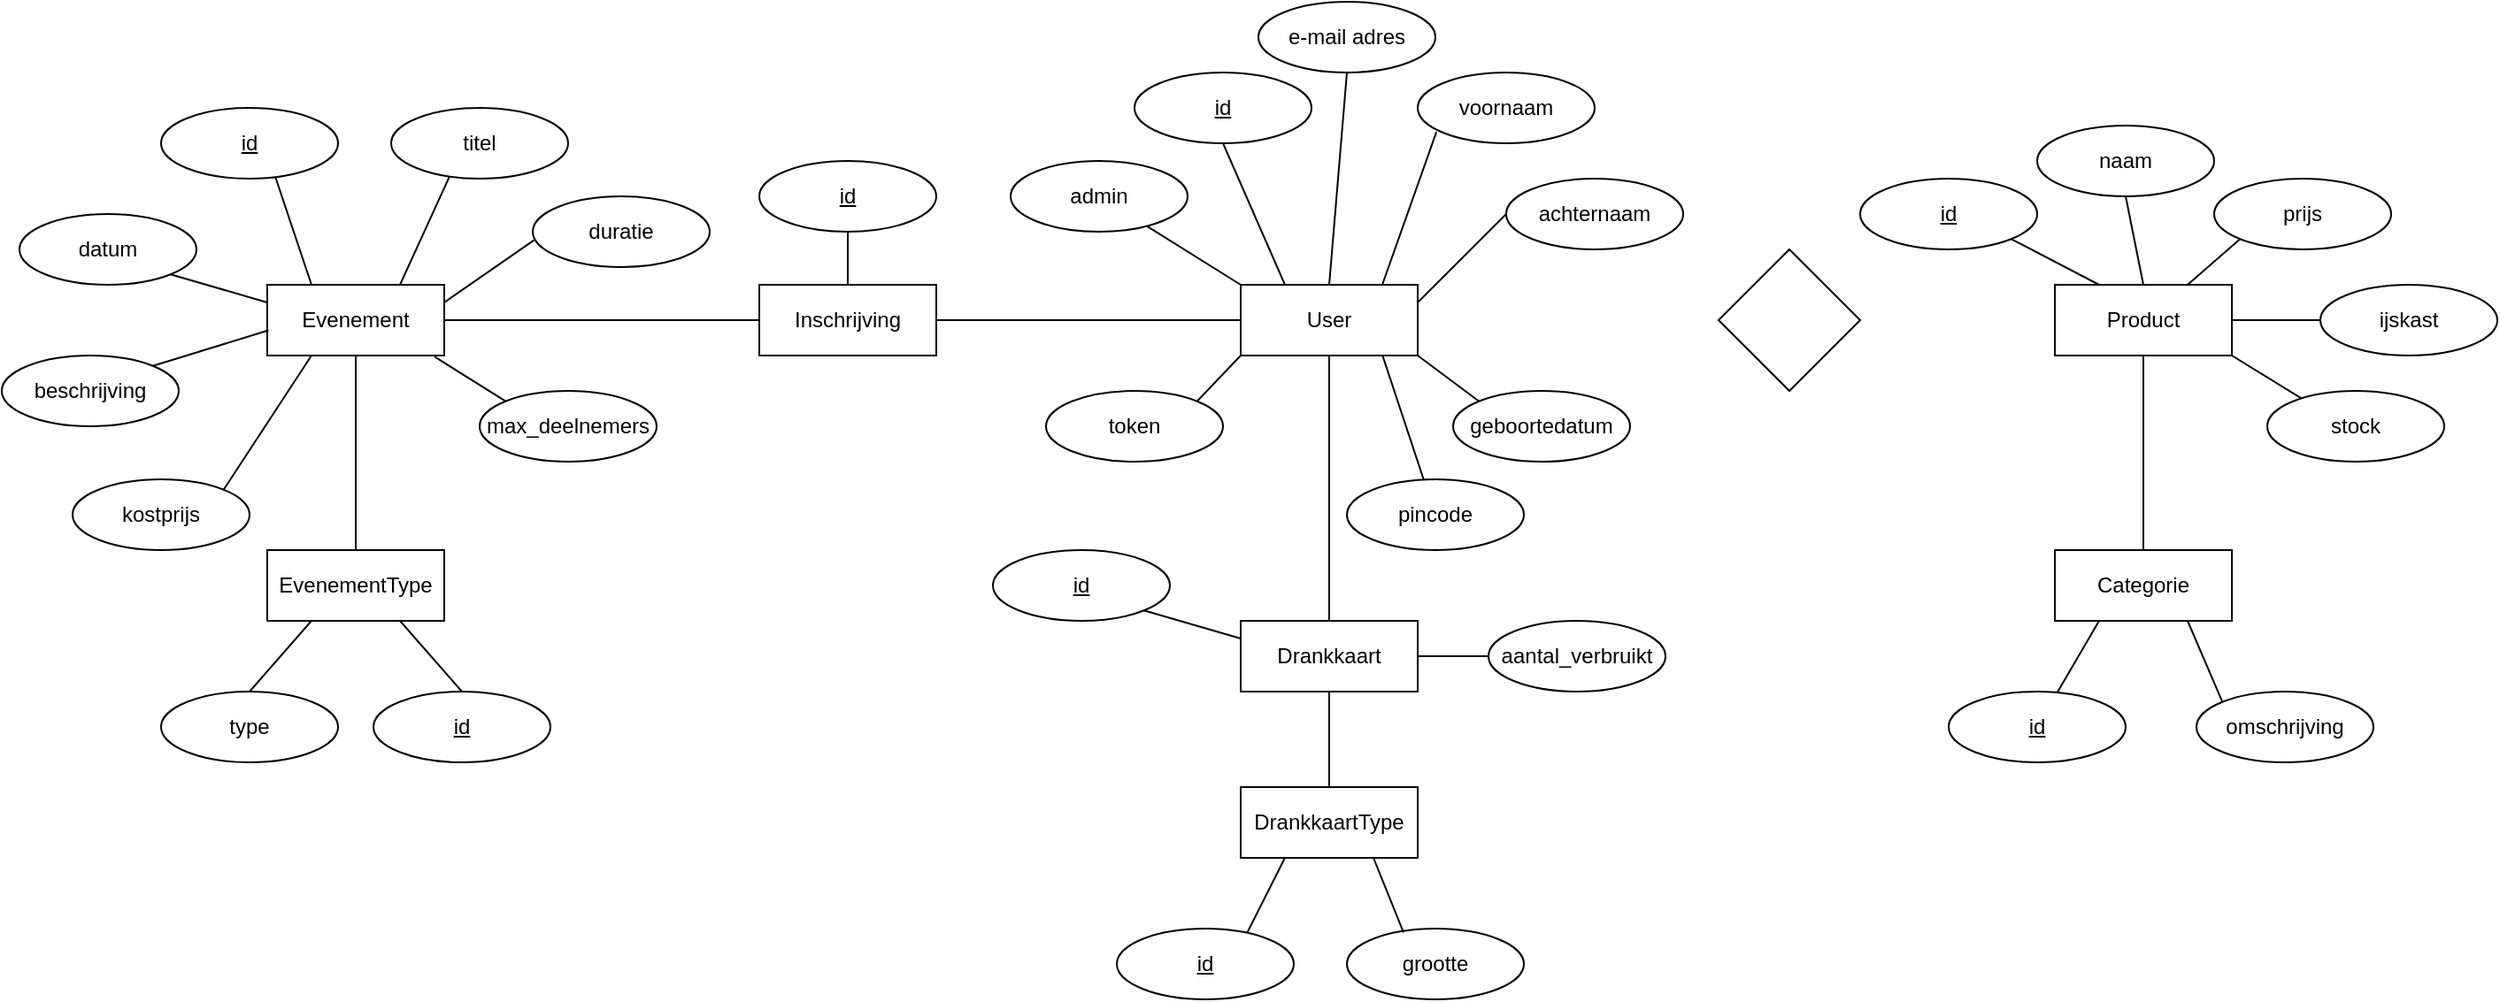 <mxfile version="14.4.4" type="device"><diagram id="R2lEEEUBdFMjLlhIrx00" name="Page-1"><mxGraphModel dx="1178" dy="641" grid="1" gridSize="10" guides="1" tooltips="1" connect="1" arrows="1" fold="1" page="1" pageScale="1" pageWidth="850" pageHeight="1100" math="0" shadow="0" extFonts="Permanent Marker^https://fonts.googleapis.com/css?family=Permanent+Marker"><root><mxCell id="0"/><mxCell id="1" parent="0"/><mxCell id="EXzMceX3BMvzbaZSqiZ0-38" style="edgeStyle=none;rounded=0;orthogonalLoop=1;jettySize=auto;html=1;exitX=1;exitY=0.25;exitDx=0;exitDy=0;entryX=0.007;entryY=0.62;entryDx=0;entryDy=0;entryPerimeter=0;endArrow=none;endFill=0;" edge="1" parent="1" source="EXzMceX3BMvzbaZSqiZ0-1" target="EXzMceX3BMvzbaZSqiZ0-14"><mxGeometry relative="1" as="geometry"/></mxCell><mxCell id="EXzMceX3BMvzbaZSqiZ0-39" style="edgeStyle=none;rounded=0;orthogonalLoop=1;jettySize=auto;html=1;exitX=0.75;exitY=0;exitDx=0;exitDy=0;entryX=0.333;entryY=0.952;entryDx=0;entryDy=0;entryPerimeter=0;endArrow=none;endFill=0;" edge="1" parent="1" source="EXzMceX3BMvzbaZSqiZ0-1" target="EXzMceX3BMvzbaZSqiZ0-7"><mxGeometry relative="1" as="geometry"/></mxCell><mxCell id="EXzMceX3BMvzbaZSqiZ0-41" style="edgeStyle=none;rounded=0;orthogonalLoop=1;jettySize=auto;html=1;exitX=0.25;exitY=0;exitDx=0;exitDy=0;entryX=0.644;entryY=0.963;entryDx=0;entryDy=0;entryPerimeter=0;endArrow=none;endFill=0;" edge="1" parent="1" source="EXzMceX3BMvzbaZSqiZ0-1" target="EXzMceX3BMvzbaZSqiZ0-4"><mxGeometry relative="1" as="geometry"/></mxCell><mxCell id="EXzMceX3BMvzbaZSqiZ0-44" style="edgeStyle=none;rounded=0;orthogonalLoop=1;jettySize=auto;html=1;exitX=1;exitY=0.5;exitDx=0;exitDy=0;endArrow=none;endFill=0;entryX=0;entryY=0.5;entryDx=0;entryDy=0;" edge="1" parent="1" source="EXzMceX3BMvzbaZSqiZ0-1" target="EXzMceX3BMvzbaZSqiZ0-2"><mxGeometry relative="1" as="geometry"><mxPoint x="708" y="280" as="targetPoint"/></mxGeometry></mxCell><mxCell id="EXzMceX3BMvzbaZSqiZ0-46" style="edgeStyle=none;rounded=0;orthogonalLoop=1;jettySize=auto;html=1;exitX=0.5;exitY=1;exitDx=0;exitDy=0;entryX=0.5;entryY=0;entryDx=0;entryDy=0;endArrow=none;endFill=0;" edge="1" parent="1" source="EXzMceX3BMvzbaZSqiZ0-1" target="EXzMceX3BMvzbaZSqiZ0-12"><mxGeometry relative="1" as="geometry"/></mxCell><mxCell id="EXzMceX3BMvzbaZSqiZ0-1" value="Evenement" style="whiteSpace=wrap;html=1;align=center;" vertex="1" parent="1"><mxGeometry x="400" y="260" width="100" height="40" as="geometry"/></mxCell><mxCell id="EXzMceX3BMvzbaZSqiZ0-45" style="edgeStyle=none;rounded=0;orthogonalLoop=1;jettySize=auto;html=1;exitX=0.5;exitY=0;exitDx=0;exitDy=0;entryX=0.5;entryY=1;entryDx=0;entryDy=0;endArrow=none;endFill=0;" edge="1" parent="1" source="EXzMceX3BMvzbaZSqiZ0-2" target="EXzMceX3BMvzbaZSqiZ0-5"><mxGeometry relative="1" as="geometry"/></mxCell><mxCell id="EXzMceX3BMvzbaZSqiZ0-2" value="Inschrijving" style="whiteSpace=wrap;html=1;align=center;" vertex="1" parent="1"><mxGeometry x="678" y="260" width="100" height="40" as="geometry"/></mxCell><mxCell id="EXzMceX3BMvzbaZSqiZ0-32" style="edgeStyle=none;rounded=0;orthogonalLoop=1;jettySize=auto;html=1;exitX=0.25;exitY=0;exitDx=0;exitDy=0;entryX=0.5;entryY=1;entryDx=0;entryDy=0;endArrow=none;endFill=0;" edge="1" parent="1" source="EXzMceX3BMvzbaZSqiZ0-3" target="EXzMceX3BMvzbaZSqiZ0-6"><mxGeometry relative="1" as="geometry"/></mxCell><mxCell id="EXzMceX3BMvzbaZSqiZ0-33" style="edgeStyle=none;rounded=0;orthogonalLoop=1;jettySize=auto;html=1;exitX=0.5;exitY=0;exitDx=0;exitDy=0;entryX=0.5;entryY=1;entryDx=0;entryDy=0;endArrow=none;endFill=0;" edge="1" parent="1" source="EXzMceX3BMvzbaZSqiZ0-3" target="EXzMceX3BMvzbaZSqiZ0-23"><mxGeometry relative="1" as="geometry"/></mxCell><mxCell id="EXzMceX3BMvzbaZSqiZ0-34" style="edgeStyle=none;rounded=0;orthogonalLoop=1;jettySize=auto;html=1;entryX=0.106;entryY=0.839;entryDx=0;entryDy=0;entryPerimeter=0;endArrow=none;endFill=0;" edge="1" parent="1" target="EXzMceX3BMvzbaZSqiZ0-24"><mxGeometry relative="1" as="geometry"><mxPoint x="1030" y="260" as="sourcePoint"/></mxGeometry></mxCell><mxCell id="EXzMceX3BMvzbaZSqiZ0-35" style="edgeStyle=none;rounded=0;orthogonalLoop=1;jettySize=auto;html=1;exitX=1;exitY=0.25;exitDx=0;exitDy=0;entryX=0;entryY=0.5;entryDx=0;entryDy=0;endArrow=none;endFill=0;" edge="1" parent="1" source="EXzMceX3BMvzbaZSqiZ0-3" target="EXzMceX3BMvzbaZSqiZ0-25"><mxGeometry relative="1" as="geometry"/></mxCell><mxCell id="EXzMceX3BMvzbaZSqiZ0-37" style="edgeStyle=none;rounded=0;orthogonalLoop=1;jettySize=auto;html=1;exitX=0;exitY=0.5;exitDx=0;exitDy=0;entryX=1;entryY=0.5;entryDx=0;entryDy=0;endArrow=none;endFill=0;" edge="1" parent="1" source="EXzMceX3BMvzbaZSqiZ0-3" target="EXzMceX3BMvzbaZSqiZ0-2"><mxGeometry relative="1" as="geometry"/></mxCell><mxCell id="EXzMceX3BMvzbaZSqiZ0-53" style="edgeStyle=none;rounded=0;orthogonalLoop=1;jettySize=auto;html=1;exitX=0.8;exitY=0.989;exitDx=0;exitDy=0;endArrow=none;endFill=0;exitPerimeter=0;" edge="1" parent="1" source="EXzMceX3BMvzbaZSqiZ0-3" target="EXzMceX3BMvzbaZSqiZ0-52"><mxGeometry relative="1" as="geometry"/></mxCell><mxCell id="EXzMceX3BMvzbaZSqiZ0-66" style="edgeStyle=none;rounded=0;orthogonalLoop=1;jettySize=auto;html=1;exitX=0.5;exitY=1;exitDx=0;exitDy=0;entryX=0.5;entryY=0;entryDx=0;entryDy=0;endArrow=none;endFill=0;" edge="1" parent="1" source="EXzMceX3BMvzbaZSqiZ0-3" target="EXzMceX3BMvzbaZSqiZ0-65"><mxGeometry relative="1" as="geometry"/></mxCell><mxCell id="EXzMceX3BMvzbaZSqiZ0-3" value="User" style="whiteSpace=wrap;html=1;align=center;" vertex="1" parent="1"><mxGeometry x="950" y="260" width="100" height="40" as="geometry"/></mxCell><mxCell id="EXzMceX3BMvzbaZSqiZ0-4" value="id" style="ellipse;whiteSpace=wrap;html=1;align=center;fontStyle=4;" vertex="1" parent="1"><mxGeometry x="340" y="160" width="100" height="40" as="geometry"/></mxCell><mxCell id="EXzMceX3BMvzbaZSqiZ0-5" value="id" style="ellipse;whiteSpace=wrap;html=1;align=center;fontStyle=4;" vertex="1" parent="1"><mxGeometry x="678" y="190" width="100" height="40" as="geometry"/></mxCell><mxCell id="EXzMceX3BMvzbaZSqiZ0-6" value="id" style="ellipse;whiteSpace=wrap;html=1;align=center;fontStyle=4;" vertex="1" parent="1"><mxGeometry x="890" y="140" width="100" height="40" as="geometry"/></mxCell><mxCell id="EXzMceX3BMvzbaZSqiZ0-7" value="titel" style="ellipse;whiteSpace=wrap;html=1;align=center;" vertex="1" parent="1"><mxGeometry x="470" y="160" width="100" height="40" as="geometry"/></mxCell><mxCell id="EXzMceX3BMvzbaZSqiZ0-40" style="edgeStyle=none;rounded=0;orthogonalLoop=1;jettySize=auto;html=1;exitX=1;exitY=1;exitDx=0;exitDy=0;entryX=0;entryY=0.25;entryDx=0;entryDy=0;endArrow=none;endFill=0;" edge="1" parent="1" source="EXzMceX3BMvzbaZSqiZ0-8" target="EXzMceX3BMvzbaZSqiZ0-1"><mxGeometry relative="1" as="geometry"/></mxCell><mxCell id="EXzMceX3BMvzbaZSqiZ0-8" value="datum" style="ellipse;whiteSpace=wrap;html=1;align=center;" vertex="1" parent="1"><mxGeometry x="260" y="220" width="100" height="40" as="geometry"/></mxCell><mxCell id="EXzMceX3BMvzbaZSqiZ0-42" style="edgeStyle=none;rounded=0;orthogonalLoop=1;jettySize=auto;html=1;exitX=1;exitY=0;exitDx=0;exitDy=0;entryX=0.007;entryY=0.644;entryDx=0;entryDy=0;entryPerimeter=0;endArrow=none;endFill=0;" edge="1" parent="1" source="EXzMceX3BMvzbaZSqiZ0-9" target="EXzMceX3BMvzbaZSqiZ0-1"><mxGeometry relative="1" as="geometry"/></mxCell><mxCell id="EXzMceX3BMvzbaZSqiZ0-9" value="beschrijving" style="ellipse;whiteSpace=wrap;html=1;align=center;" vertex="1" parent="1"><mxGeometry x="250" y="300" width="100" height="40" as="geometry"/></mxCell><mxCell id="EXzMceX3BMvzbaZSqiZ0-43" style="edgeStyle=none;rounded=0;orthogonalLoop=1;jettySize=auto;html=1;exitX=1;exitY=0;exitDx=0;exitDy=0;entryX=0.25;entryY=1;entryDx=0;entryDy=0;endArrow=none;endFill=0;" edge="1" parent="1" source="EXzMceX3BMvzbaZSqiZ0-10" target="EXzMceX3BMvzbaZSqiZ0-1"><mxGeometry relative="1" as="geometry"/></mxCell><mxCell id="EXzMceX3BMvzbaZSqiZ0-10" value="kostprijs" style="ellipse;whiteSpace=wrap;html=1;align=center;" vertex="1" parent="1"><mxGeometry x="290" y="370" width="100" height="40" as="geometry"/></mxCell><mxCell id="EXzMceX3BMvzbaZSqiZ0-11" value="type" style="ellipse;whiteSpace=wrap;html=1;align=center;" vertex="1" parent="1"><mxGeometry x="340" y="490" width="100" height="40" as="geometry"/></mxCell><mxCell id="EXzMceX3BMvzbaZSqiZ0-47" style="edgeStyle=none;rounded=0;orthogonalLoop=1;jettySize=auto;html=1;exitX=0.75;exitY=1;exitDx=0;exitDy=0;entryX=0.5;entryY=0;entryDx=0;entryDy=0;endArrow=none;endFill=0;" edge="1" parent="1" source="EXzMceX3BMvzbaZSqiZ0-12" target="EXzMceX3BMvzbaZSqiZ0-13"><mxGeometry relative="1" as="geometry"/></mxCell><mxCell id="EXzMceX3BMvzbaZSqiZ0-48" style="edgeStyle=none;rounded=0;orthogonalLoop=1;jettySize=auto;html=1;exitX=0.25;exitY=1;exitDx=0;exitDy=0;entryX=0.5;entryY=0;entryDx=0;entryDy=0;endArrow=none;endFill=0;" edge="1" parent="1" source="EXzMceX3BMvzbaZSqiZ0-12" target="EXzMceX3BMvzbaZSqiZ0-11"><mxGeometry relative="1" as="geometry"/></mxCell><mxCell id="EXzMceX3BMvzbaZSqiZ0-12" value="EvenementType" style="rounded=0;whiteSpace=wrap;html=1;" vertex="1" parent="1"><mxGeometry x="400" y="410" width="100" height="40" as="geometry"/></mxCell><mxCell id="EXzMceX3BMvzbaZSqiZ0-13" value="&lt;u&gt;id&lt;/u&gt;" style="ellipse;whiteSpace=wrap;html=1;align=center;" vertex="1" parent="1"><mxGeometry x="460" y="490" width="100" height="40" as="geometry"/></mxCell><mxCell id="EXzMceX3BMvzbaZSqiZ0-14" value="duratie" style="ellipse;whiteSpace=wrap;html=1;align=center;" vertex="1" parent="1"><mxGeometry x="550" y="210" width="100" height="40" as="geometry"/></mxCell><mxCell id="EXzMceX3BMvzbaZSqiZ0-23" value="e-mail adres" style="ellipse;whiteSpace=wrap;html=1;align=center;" vertex="1" parent="1"><mxGeometry x="960" y="100" width="100" height="40" as="geometry"/></mxCell><mxCell id="EXzMceX3BMvzbaZSqiZ0-24" value="voornaam" style="ellipse;whiteSpace=wrap;html=1;align=center;" vertex="1" parent="1"><mxGeometry x="1050" y="140" width="100" height="40" as="geometry"/></mxCell><mxCell id="EXzMceX3BMvzbaZSqiZ0-25" value="achternaam" style="ellipse;whiteSpace=wrap;html=1;align=center;" vertex="1" parent="1"><mxGeometry x="1100" y="200" width="100" height="40" as="geometry"/></mxCell><mxCell id="EXzMceX3BMvzbaZSqiZ0-36" style="edgeStyle=none;rounded=0;orthogonalLoop=1;jettySize=auto;html=1;exitX=0;exitY=0;exitDx=0;exitDy=0;entryX=1;entryY=1;entryDx=0;entryDy=0;endArrow=none;endFill=0;" edge="1" parent="1" source="EXzMceX3BMvzbaZSqiZ0-27" target="EXzMceX3BMvzbaZSqiZ0-3"><mxGeometry relative="1" as="geometry"/></mxCell><mxCell id="EXzMceX3BMvzbaZSqiZ0-27" value="geboortedatum" style="ellipse;whiteSpace=wrap;html=1;align=center;" vertex="1" parent="1"><mxGeometry x="1070" y="320" width="100" height="40" as="geometry"/></mxCell><mxCell id="EXzMceX3BMvzbaZSqiZ0-31" style="rounded=0;orthogonalLoop=1;jettySize=auto;html=1;entryX=0;entryY=0;entryDx=0;entryDy=0;endArrow=none;endFill=0;" edge="1" parent="1" source="EXzMceX3BMvzbaZSqiZ0-29" target="EXzMceX3BMvzbaZSqiZ0-3"><mxGeometry relative="1" as="geometry"/></mxCell><mxCell id="EXzMceX3BMvzbaZSqiZ0-29" value="admin" style="ellipse;whiteSpace=wrap;html=1;align=center;" vertex="1" parent="1"><mxGeometry x="820" y="190" width="100" height="40" as="geometry"/></mxCell><mxCell id="EXzMceX3BMvzbaZSqiZ0-51" style="edgeStyle=none;rounded=0;orthogonalLoop=1;jettySize=auto;html=1;exitX=0;exitY=0;exitDx=0;exitDy=0;entryX=0.946;entryY=1.018;entryDx=0;entryDy=0;entryPerimeter=0;endArrow=none;endFill=0;" edge="1" parent="1" source="EXzMceX3BMvzbaZSqiZ0-50" target="EXzMceX3BMvzbaZSqiZ0-1"><mxGeometry relative="1" as="geometry"/></mxCell><mxCell id="EXzMceX3BMvzbaZSqiZ0-50" value="max_deelnemers" style="ellipse;whiteSpace=wrap;html=1;align=center;" vertex="1" parent="1"><mxGeometry x="520" y="320" width="100" height="40" as="geometry"/></mxCell><mxCell id="EXzMceX3BMvzbaZSqiZ0-52" value="pincode" style="ellipse;whiteSpace=wrap;html=1;align=center;" vertex="1" parent="1"><mxGeometry x="1010" y="370" width="100" height="40" as="geometry"/></mxCell><mxCell id="EXzMceX3BMvzbaZSqiZ0-63" style="edgeStyle=none;rounded=0;orthogonalLoop=1;jettySize=auto;html=1;exitX=1;exitY=0;exitDx=0;exitDy=0;entryX=0;entryY=1;entryDx=0;entryDy=0;endArrow=none;endFill=0;" edge="1" parent="1" source="EXzMceX3BMvzbaZSqiZ0-61" target="EXzMceX3BMvzbaZSqiZ0-3"><mxGeometry relative="1" as="geometry"/></mxCell><mxCell id="EXzMceX3BMvzbaZSqiZ0-61" value="token" style="ellipse;whiteSpace=wrap;html=1;align=center;" vertex="1" parent="1"><mxGeometry x="840" y="320" width="100" height="40" as="geometry"/></mxCell><mxCell id="EXzMceX3BMvzbaZSqiZ0-73" style="edgeStyle=none;rounded=0;orthogonalLoop=1;jettySize=auto;html=1;exitX=1;exitY=0.5;exitDx=0;exitDy=0;entryX=0;entryY=0.5;entryDx=0;entryDy=0;endArrow=none;endFill=0;" edge="1" parent="1" source="EXzMceX3BMvzbaZSqiZ0-65" target="EXzMceX3BMvzbaZSqiZ0-71"><mxGeometry relative="1" as="geometry"/></mxCell><mxCell id="EXzMceX3BMvzbaZSqiZ0-75" style="edgeStyle=none;rounded=0;orthogonalLoop=1;jettySize=auto;html=1;exitX=0.5;exitY=1;exitDx=0;exitDy=0;entryX=0.5;entryY=0;entryDx=0;entryDy=0;endArrow=none;endFill=0;" edge="1" parent="1" source="EXzMceX3BMvzbaZSqiZ0-65" target="EXzMceX3BMvzbaZSqiZ0-74"><mxGeometry relative="1" as="geometry"/></mxCell><mxCell id="EXzMceX3BMvzbaZSqiZ0-65" value="Drankkaart" style="whiteSpace=wrap;html=1;align=center;" vertex="1" parent="1"><mxGeometry x="950" y="450" width="100" height="40" as="geometry"/></mxCell><mxCell id="EXzMceX3BMvzbaZSqiZ0-68" style="edgeStyle=none;rounded=0;orthogonalLoop=1;jettySize=auto;html=1;exitX=1;exitY=1;exitDx=0;exitDy=0;entryX=0;entryY=0.25;entryDx=0;entryDy=0;endArrow=none;endFill=0;" edge="1" parent="1" source="EXzMceX3BMvzbaZSqiZ0-67" target="EXzMceX3BMvzbaZSqiZ0-65"><mxGeometry relative="1" as="geometry"/></mxCell><mxCell id="EXzMceX3BMvzbaZSqiZ0-67" value="id" style="ellipse;whiteSpace=wrap;html=1;align=center;fontStyle=4;" vertex="1" parent="1"><mxGeometry x="810" y="410" width="100" height="40" as="geometry"/></mxCell><mxCell id="EXzMceX3BMvzbaZSqiZ0-70" value="grootte" style="ellipse;whiteSpace=wrap;html=1;align=center;" vertex="1" parent="1"><mxGeometry x="1010" y="624" width="100" height="40" as="geometry"/></mxCell><mxCell id="EXzMceX3BMvzbaZSqiZ0-71" value="aantal_verbruikt" style="ellipse;whiteSpace=wrap;html=1;align=center;" vertex="1" parent="1"><mxGeometry x="1090" y="450" width="100" height="40" as="geometry"/></mxCell><mxCell id="EXzMceX3BMvzbaZSqiZ0-76" style="edgeStyle=none;rounded=0;orthogonalLoop=1;jettySize=auto;html=1;exitX=0.75;exitY=1;exitDx=0;exitDy=0;entryX=0.32;entryY=0.054;entryDx=0;entryDy=0;endArrow=none;endFill=0;entryPerimeter=0;" edge="1" parent="1" source="EXzMceX3BMvzbaZSqiZ0-74" target="EXzMceX3BMvzbaZSqiZ0-70"><mxGeometry relative="1" as="geometry"/></mxCell><mxCell id="EXzMceX3BMvzbaZSqiZ0-78" style="edgeStyle=none;rounded=0;orthogonalLoop=1;jettySize=auto;html=1;exitX=0.25;exitY=1;exitDx=0;exitDy=0;entryX=0.729;entryY=0.096;entryDx=0;entryDy=0;endArrow=none;endFill=0;entryPerimeter=0;" edge="1" parent="1" source="EXzMceX3BMvzbaZSqiZ0-74" target="EXzMceX3BMvzbaZSqiZ0-77"><mxGeometry relative="1" as="geometry"/></mxCell><mxCell id="EXzMceX3BMvzbaZSqiZ0-74" value="DrankkaartType" style="whiteSpace=wrap;html=1;align=center;" vertex="1" parent="1"><mxGeometry x="950" y="544" width="100" height="40" as="geometry"/></mxCell><mxCell id="EXzMceX3BMvzbaZSqiZ0-77" value="id" style="ellipse;whiteSpace=wrap;html=1;align=center;fontStyle=4;" vertex="1" parent="1"><mxGeometry x="880" y="624" width="100" height="40" as="geometry"/></mxCell><mxCell id="EXzMceX3BMvzbaZSqiZ0-85" style="edgeStyle=none;rounded=0;orthogonalLoop=1;jettySize=auto;html=1;exitX=0.5;exitY=1;exitDx=0;exitDy=0;entryX=0.5;entryY=0;entryDx=0;entryDy=0;endArrow=none;endFill=0;" edge="1" parent="1" source="EXzMceX3BMvzbaZSqiZ0-79" target="EXzMceX3BMvzbaZSqiZ0-80"><mxGeometry relative="1" as="geometry"/></mxCell><mxCell id="EXzMceX3BMvzbaZSqiZ0-107" style="edgeStyle=none;rounded=0;orthogonalLoop=1;jettySize=auto;html=1;exitX=1;exitY=0.5;exitDx=0;exitDy=0;entryX=0;entryY=0.5;entryDx=0;entryDy=0;endArrow=none;endFill=0;" edge="1" parent="1" source="EXzMceX3BMvzbaZSqiZ0-79" target="EXzMceX3BMvzbaZSqiZ0-109"><mxGeometry relative="1" as="geometry"><mxPoint x="1580" y="280" as="targetPoint"/></mxGeometry></mxCell><mxCell id="EXzMceX3BMvzbaZSqiZ0-111" style="edgeStyle=none;rounded=0;orthogonalLoop=1;jettySize=auto;html=1;exitX=1;exitY=1;exitDx=0;exitDy=0;entryX=0.211;entryY=0.132;entryDx=0;entryDy=0;entryPerimeter=0;endArrow=none;endFill=0;" edge="1" parent="1" source="EXzMceX3BMvzbaZSqiZ0-79" target="EXzMceX3BMvzbaZSqiZ0-110"><mxGeometry relative="1" as="geometry"/></mxCell><mxCell id="EXzMceX3BMvzbaZSqiZ0-79" value="Product" style="whiteSpace=wrap;html=1;align=center;" vertex="1" parent="1"><mxGeometry x="1410" y="260" width="100" height="40" as="geometry"/></mxCell><mxCell id="EXzMceX3BMvzbaZSqiZ0-83" style="edgeStyle=none;rounded=0;orthogonalLoop=1;jettySize=auto;html=1;exitX=0.25;exitY=1;exitDx=0;exitDy=0;endArrow=none;endFill=0;" edge="1" parent="1" source="EXzMceX3BMvzbaZSqiZ0-80" target="EXzMceX3BMvzbaZSqiZ0-81"><mxGeometry relative="1" as="geometry"/></mxCell><mxCell id="EXzMceX3BMvzbaZSqiZ0-84" style="edgeStyle=none;rounded=0;orthogonalLoop=1;jettySize=auto;html=1;exitX=0.75;exitY=1;exitDx=0;exitDy=0;entryX=0;entryY=0;entryDx=0;entryDy=0;endArrow=none;endFill=0;" edge="1" parent="1" source="EXzMceX3BMvzbaZSqiZ0-80" target="EXzMceX3BMvzbaZSqiZ0-82"><mxGeometry relative="1" as="geometry"/></mxCell><mxCell id="EXzMceX3BMvzbaZSqiZ0-80" value="Categorie" style="whiteSpace=wrap;html=1;align=center;" vertex="1" parent="1"><mxGeometry x="1410" y="410" width="100" height="40" as="geometry"/></mxCell><mxCell id="EXzMceX3BMvzbaZSqiZ0-81" value="id" style="ellipse;whiteSpace=wrap;html=1;align=center;fontStyle=4;" vertex="1" parent="1"><mxGeometry x="1350" y="490" width="100" height="40" as="geometry"/></mxCell><mxCell id="EXzMceX3BMvzbaZSqiZ0-82" value="omschrijving" style="ellipse;whiteSpace=wrap;html=1;align=center;" vertex="1" parent="1"><mxGeometry x="1490" y="490" width="100" height="40" as="geometry"/></mxCell><mxCell id="EXzMceX3BMvzbaZSqiZ0-87" style="edgeStyle=none;rounded=0;orthogonalLoop=1;jettySize=auto;html=1;exitX=1;exitY=1;exitDx=0;exitDy=0;entryX=0.25;entryY=0;entryDx=0;entryDy=0;endArrow=none;endFill=0;" edge="1" parent="1" source="EXzMceX3BMvzbaZSqiZ0-86" target="EXzMceX3BMvzbaZSqiZ0-79"><mxGeometry relative="1" as="geometry"/></mxCell><mxCell id="EXzMceX3BMvzbaZSqiZ0-86" value="id" style="ellipse;whiteSpace=wrap;html=1;align=center;fontStyle=4;" vertex="1" parent="1"><mxGeometry x="1300" y="200" width="100" height="40" as="geometry"/></mxCell><mxCell id="EXzMceX3BMvzbaZSqiZ0-90" style="edgeStyle=none;rounded=0;orthogonalLoop=1;jettySize=auto;html=1;exitX=0.5;exitY=1;exitDx=0;exitDy=0;entryX=0.5;entryY=0;entryDx=0;entryDy=0;endArrow=none;endFill=0;" edge="1" parent="1" source="EXzMceX3BMvzbaZSqiZ0-89" target="EXzMceX3BMvzbaZSqiZ0-79"><mxGeometry relative="1" as="geometry"/></mxCell><mxCell id="EXzMceX3BMvzbaZSqiZ0-89" value="naam" style="ellipse;whiteSpace=wrap;html=1;align=center;" vertex="1" parent="1"><mxGeometry x="1400" y="170" width="100" height="40" as="geometry"/></mxCell><mxCell id="EXzMceX3BMvzbaZSqiZ0-92" style="edgeStyle=none;rounded=0;orthogonalLoop=1;jettySize=auto;html=1;exitX=0;exitY=1;exitDx=0;exitDy=0;entryX=0.75;entryY=0;entryDx=0;entryDy=0;endArrow=none;endFill=0;" edge="1" parent="1" source="EXzMceX3BMvzbaZSqiZ0-91" target="EXzMceX3BMvzbaZSqiZ0-79"><mxGeometry relative="1" as="geometry"/></mxCell><mxCell id="EXzMceX3BMvzbaZSqiZ0-91" value="prijs" style="ellipse;whiteSpace=wrap;html=1;align=center;" vertex="1" parent="1"><mxGeometry x="1500" y="200" width="100" height="40" as="geometry"/></mxCell><mxCell id="EXzMceX3BMvzbaZSqiZ0-109" value="ijskast" style="ellipse;whiteSpace=wrap;html=1;align=center;" vertex="1" parent="1"><mxGeometry x="1560" y="260" width="100" height="40" as="geometry"/></mxCell><mxCell id="EXzMceX3BMvzbaZSqiZ0-110" value="stock" style="ellipse;whiteSpace=wrap;html=1;align=center;" vertex="1" parent="1"><mxGeometry x="1530" y="320" width="100" height="40" as="geometry"/></mxCell><mxCell id="EXzMceX3BMvzbaZSqiZ0-116" value="" style="rhombus;whiteSpace=wrap;html=1;" vertex="1" parent="1"><mxGeometry x="1220" y="240" width="80" height="80" as="geometry"/></mxCell></root></mxGraphModel></diagram></mxfile>